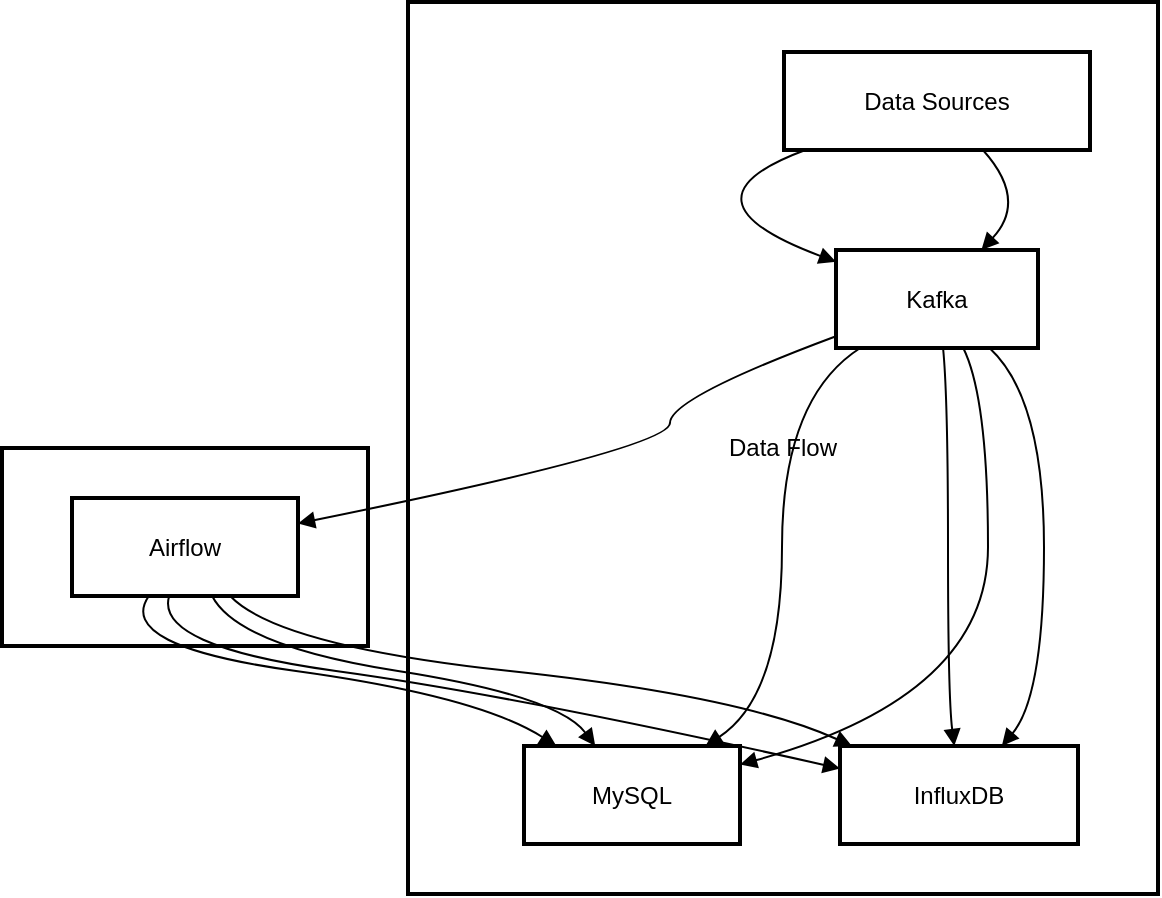 <mxfile version="24.7.17">
  <diagram name="페이지-1" id="aYL6CKefwgIJeqU--Y01">
    <mxGraphModel dx="833" dy="731" grid="1" gridSize="10" guides="1" tooltips="1" connect="1" arrows="1" fold="1" page="1" pageScale="1" pageWidth="827" pageHeight="1169" math="0" shadow="0">
      <root>
        <mxCell id="0" />
        <mxCell id="1" parent="0" />
        <mxCell id="CfS7S-NkKX8ISdBLn9M3-4" value="Orchestration" style="whiteSpace=wrap;strokeWidth=2;" parent="1" vertex="1">
          <mxGeometry x="20" y="243" width="183" height="99" as="geometry" />
        </mxCell>
        <mxCell id="CfS7S-NkKX8ISdBLn9M3-5" value="Data Flow" style="whiteSpace=wrap;strokeWidth=2;" parent="1" vertex="1">
          <mxGeometry x="223" y="20" width="375" height="446" as="geometry" />
        </mxCell>
        <mxCell id="CfS7S-NkKX8ISdBLn9M3-6" value="Data Sources" style="whiteSpace=wrap;strokeWidth=2;" parent="1" vertex="1">
          <mxGeometry x="411" y="45" width="153" height="49" as="geometry" />
        </mxCell>
        <mxCell id="CfS7S-NkKX8ISdBLn9M3-7" value="Kafka" style="whiteSpace=wrap;strokeWidth=2;" parent="1" vertex="1">
          <mxGeometry x="437" y="144" width="101" height="49" as="geometry" />
        </mxCell>
        <mxCell id="CfS7S-NkKX8ISdBLn9M3-8" value="Airflow" style="whiteSpace=wrap;strokeWidth=2;" parent="1" vertex="1">
          <mxGeometry x="55" y="268" width="113" height="49" as="geometry" />
        </mxCell>
        <mxCell id="CfS7S-NkKX8ISdBLn9M3-9" value="MySQL" style="whiteSpace=wrap;strokeWidth=2;" parent="1" vertex="1">
          <mxGeometry x="281" y="392" width="108" height="49" as="geometry" />
        </mxCell>
        <mxCell id="CfS7S-NkKX8ISdBLn9M3-10" value="InfluxDB" style="whiteSpace=wrap;strokeWidth=2;" parent="1" vertex="1">
          <mxGeometry x="439" y="392" width="119" height="49" as="geometry" />
        </mxCell>
        <mxCell id="CfS7S-NkKX8ISdBLn9M3-11" value="" style="curved=1;startArrow=none;endArrow=block;exitX=0.07;exitY=1;entryX=0;entryY=0.12;rounded=0;" parent="1" source="CfS7S-NkKX8ISdBLn9M3-6" target="CfS7S-NkKX8ISdBLn9M3-7" edge="1">
          <mxGeometry relative="1" as="geometry">
            <Array as="points">
              <mxPoint x="354" y="119" />
            </Array>
          </mxGeometry>
        </mxCell>
        <mxCell id="CfS7S-NkKX8ISdBLn9M3-12" value="" style="curved=1;startArrow=none;endArrow=block;exitX=0;exitY=0.88;entryX=1;entryY=0.26;rounded=0;" parent="1" source="CfS7S-NkKX8ISdBLn9M3-7" target="CfS7S-NkKX8ISdBLn9M3-8" edge="1">
          <mxGeometry relative="1" as="geometry">
            <Array as="points">
              <mxPoint x="354" y="218" />
              <mxPoint x="354" y="243" />
            </Array>
          </mxGeometry>
        </mxCell>
        <mxCell id="CfS7S-NkKX8ISdBLn9M3-13" value="" style="curved=1;startArrow=none;endArrow=block;exitX=0.34;exitY=1;entryX=0.15;entryY=0;rounded=0;" parent="1" source="CfS7S-NkKX8ISdBLn9M3-8" target="CfS7S-NkKX8ISdBLn9M3-9" edge="1">
          <mxGeometry relative="1" as="geometry">
            <Array as="points">
              <mxPoint x="76" y="342" />
              <mxPoint x="258" y="367" />
            </Array>
          </mxGeometry>
        </mxCell>
        <mxCell id="CfS7S-NkKX8ISdBLn9M3-14" value="" style="curved=1;startArrow=none;endArrow=block;exitX=0.43;exitY=1;entryX=0;entryY=0.23;rounded=0;" parent="1" source="CfS7S-NkKX8ISdBLn9M3-8" target="CfS7S-NkKX8ISdBLn9M3-10" edge="1">
          <mxGeometry relative="1" as="geometry">
            <Array as="points">
              <mxPoint x="96" y="342" />
              <mxPoint x="278" y="367" />
            </Array>
          </mxGeometry>
        </mxCell>
        <mxCell id="CfS7S-NkKX8ISdBLn9M3-15" value="" style="curved=1;startArrow=none;endArrow=block;exitX=0.12;exitY=1;entryX=0.84;entryY=0;rounded=0;" parent="1" source="CfS7S-NkKX8ISdBLn9M3-7" target="CfS7S-NkKX8ISdBLn9M3-9" edge="1">
          <mxGeometry relative="1" as="geometry">
            <Array as="points">
              <mxPoint x="410" y="218" />
              <mxPoint x="410" y="367" />
            </Array>
          </mxGeometry>
        </mxCell>
        <mxCell id="CfS7S-NkKX8ISdBLn9M3-16" value="" style="curved=1;startArrow=none;endArrow=block;exitX=0.53;exitY=1;entryX=0.48;entryY=0;rounded=0;" parent="1" source="CfS7S-NkKX8ISdBLn9M3-7" target="CfS7S-NkKX8ISdBLn9M3-10" edge="1">
          <mxGeometry relative="1" as="geometry">
            <Array as="points">
              <mxPoint x="493" y="218" />
              <mxPoint x="493" y="367" />
            </Array>
          </mxGeometry>
        </mxCell>
        <mxCell id="CfS7S-NkKX8ISdBLn9M3-17" value="" style="curved=1;startArrow=none;endArrow=block;exitX=0.65;exitY=1;entryX=0.72;entryY=0;rounded=0;" parent="1" source="CfS7S-NkKX8ISdBLn9M3-6" target="CfS7S-NkKX8ISdBLn9M3-7" edge="1">
          <mxGeometry relative="1" as="geometry">
            <Array as="points">
              <mxPoint x="533" y="119" />
            </Array>
          </mxGeometry>
        </mxCell>
        <mxCell id="CfS7S-NkKX8ISdBLn9M3-18" value="" style="curved=1;startArrow=none;endArrow=block;exitX=0.63;exitY=1;entryX=1;entryY=0.19;rounded=0;" parent="1" source="CfS7S-NkKX8ISdBLn9M3-7" target="CfS7S-NkKX8ISdBLn9M3-9" edge="1">
          <mxGeometry relative="1" as="geometry">
            <Array as="points">
              <mxPoint x="513" y="218" />
              <mxPoint x="513" y="367" />
            </Array>
          </mxGeometry>
        </mxCell>
        <mxCell id="CfS7S-NkKX8ISdBLn9M3-19" value="" style="curved=1;startArrow=none;endArrow=block;exitX=0.76;exitY=1;entryX=0.68;entryY=0;rounded=0;" parent="1" source="CfS7S-NkKX8ISdBLn9M3-7" target="CfS7S-NkKX8ISdBLn9M3-10" edge="1">
          <mxGeometry relative="1" as="geometry">
            <Array as="points">
              <mxPoint x="541" y="218" />
              <mxPoint x="541" y="367" />
            </Array>
          </mxGeometry>
        </mxCell>
        <mxCell id="CfS7S-NkKX8ISdBLn9M3-20" value="" style="curved=1;startArrow=none;endArrow=block;exitX=0.62;exitY=1;entryX=0.33;entryY=0;rounded=0;" parent="1" source="CfS7S-NkKX8ISdBLn9M3-8" target="CfS7S-NkKX8ISdBLn9M3-9" edge="1">
          <mxGeometry relative="1" as="geometry">
            <Array as="points">
              <mxPoint x="138" y="342" />
              <mxPoint x="298" y="367" />
            </Array>
          </mxGeometry>
        </mxCell>
        <mxCell id="CfS7S-NkKX8ISdBLn9M3-21" value="" style="curved=1;startArrow=none;endArrow=block;exitX=0.7;exitY=1;entryX=0.05;entryY=0;rounded=0;" parent="1" source="CfS7S-NkKX8ISdBLn9M3-8" target="CfS7S-NkKX8ISdBLn9M3-10" edge="1">
          <mxGeometry relative="1" as="geometry">
            <Array as="points">
              <mxPoint x="158" y="342" />
              <mxPoint x="390" y="367" />
            </Array>
          </mxGeometry>
        </mxCell>
      </root>
    </mxGraphModel>
  </diagram>
</mxfile>
